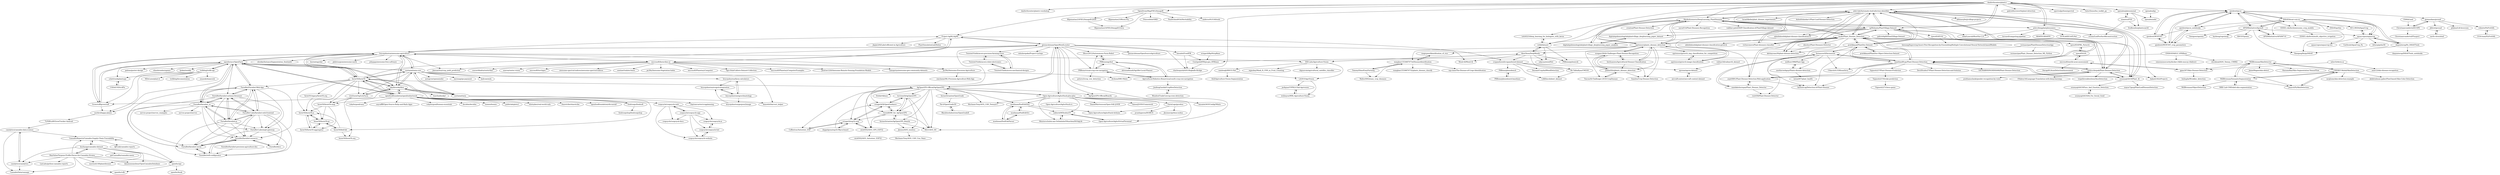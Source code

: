 digraph G {
"danforthcenter/plantcv" -> "p2irc/deepplantphenomics"
"danforthcenter/plantcv" -> "danforthcenter/plantcv-workshop"
"danforthcenter/plantcv" -> "totti0223/deep_learning_for_biologists_with_keras"
"danforthcenter/plantcv" -> "Project-AgML/AgML"
"danforthcenter/plantcv" -> "OpenDroneMap/FIELDimageR"
"danforthcenter/plantcv" -> "robail-yasrab/RootNav-2.0"
"danforthcenter/plantcv" -> "johri-lab/Automatic-leaf-infection-identifier"
"danforthcenter/plantcv" -> "MarkoArsenovic/DeepLearning_PlantDiseases"
"danforthcenter/plantcv" -> "openalea/phenomenal"
"danforthcenter/plantcv" -> "drolsen/DRO-Matic" ["e"=1]
"danforthcenter/plantcv" -> "gabrielburnworth/plant-detection"
"danforthcenter/plantcv" -> "spMohanty/PlantVillage-Dataset"
"danforthcenter/plantcv" -> "spectralpython/spectral" ["e"=1]
"danforthcenter/plantcv" -> "GatorSense/hsi_toolkit_py" ["e"=1]
"danforthcenter/plantcv" -> "ajwdewit/pcse"
"FarmBot/Farmbot-Web-App" -> "FarmBot/farmbot-arduino-firmware"
"FarmBot/Farmbot-Web-App" -> "FarmBot/farmbot_os"
"FarmBot/Farmbot-Web-App" -> "FarmBot-Labs/farmbot-web-frontend"
"FarmBot/Farmbot-Web-App" -> "FarmBot/farmbot-js"
"FarmBot/Farmbot-Web-App" -> "FarmBot-Labs/mqtt-gateway"
"FarmBot/Farmbot-Web-App" -> "openfarmcc/OpenFarm"
"FarmBot/Farmbot-Web-App" -> "FarmBot/farmbot-serial"
"FarmBot/Farmbot-Web-App" -> "FarmBot/farmbot-resource"
"FarmBot/farmbot_os" -> "FarmBot/farmbot-arduino-firmware"
"FarmBot/farmbot_os" -> "FarmBot/Farmbot-Web-App"
"FarmBot/farmbot_os" -> "FarmBot/farmbot-js"
"FarmBot/farmbot_os" -> "FarmBot-Labs/farmbot-web-frontend"
"FarmBot/farmbot_os" -> "FarmBot-Labs/mqtt-gateway"
"FarmBot/farmbot_os" -> "openfarmcc/OpenFarm"
"FarmBot/farmbot_os" -> "nerves-project/nerves_examples" ["e"=1]
"FarmBot/farmbot_os" -> "FarmBot/farmbot-serial"
"FarmBot/farmbot_os" -> "FarmBot/farmbot-resource"
"FarmBot/farmbot_os" -> "nerves-project/nerves" ["e"=1]
"treflehq/trefle-api" -> "treflehq/documentation"
"treflehq/trefle-api" -> "zmasek/shamrock"
"treflehq/trefle-api" -> "sckott/usdaplantsapi"
"treflehq/trefle-api" -> "morkro/happy-plants"
"treflehq/trefle-api" -> "openfarmcc/OpenFarm"
"treflehq/trefle-api" -> "MDeLuise/plant-it" ["e"=1]
"treflehq/trefle-api" -> "Growstuff/growstuff"
"CHEREF-Mehdi/SkinDetection" -> "Jeanvit/PySkinDetection"
"CHEREF-Mehdi/SkinDetection" -> "WillBrennan/SemanticSegmentation"
"CHEREF-Mehdi/SkinDetection" -> "WillBrennan/SkinDetector"
"CHEREF-Mehdi/SkinDetection" -> "mrgloom/skin-detection-example"
"CHEREF-Mehdi/SkinDetection" -> "abdelrahman-gaber/Pixel-based-Skin-Color-Detection"
"johri-lab/Automatic-leaf-infection-identifier" -> "imskr/Plant_Disease_Detection"
"johri-lab/Automatic-leaf-infection-identifier" -> "MarkoArsenovic/DeepLearning_PlantDiseases"
"johri-lab/Automatic-leaf-infection-identifier" -> "manthan89-py/Plant-Disease-Detection"
"johri-lab/Automatic-leaf-infection-identifier" -> "mehra-deepak/Plant-Disease-Detection"
"johri-lab/Automatic-leaf-infection-identifier" -> "soumyajit4419/Plant_AI"
"johri-lab/Automatic-leaf-infection-identifier" -> "spytensor/plants_disease_detection"
"johri-lab/Automatic-leaf-infection-identifier" -> "viritaromero/Plant-diseases-classifier"
"johri-lab/Automatic-leaf-infection-identifier" -> "Aakash1822/Projects"
"johri-lab/Automatic-leaf-infection-identifier" -> "spMohanty/PlantVillage-Dataset"
"johri-lab/Automatic-leaf-infection-identifier" -> "abhinavjdwij/college-projects"
"johri-lab/Automatic-leaf-infection-identifier" -> "IsraelAbebe/plant_disease_experiments"
"johri-lab/Automatic-leaf-infection-identifier" -> "arpit0891/Plant-Disease-Detection-Web-application"
"johri-lab/Automatic-leaf-infection-identifier" -> "akshayrana30/plant-disease-detection"
"johri-lab/Automatic-leaf-infection-identifier" -> "abdullahselek/plant-disease-classification-tf"
"johri-lab/Automatic-leaf-infection-identifier" -> "AshishSalaskar1/Plant-Leaf-Disease-Detection"
"FarmBot/farmbot-arduino-firmware" -> "FarmBot/farmbot_os"
"FarmBot/farmbot-arduino-firmware" -> "FarmBot/Farmbot-Web-App"
"FarmBot/farmbot-arduino-firmware" -> "FarmBot/farmbot-js"
"FarmBot/farmbot-arduino-firmware" -> "FarmBot-Labs/farmbot-web-frontend"
"FarmBot/farmbot-arduino-firmware" -> "FarmBot-Labs/mqtt-gateway"
"FarmBot/farmbot-arduino-firmware" -> "FarmBot/farmbot-serial"
"FarmBot/farmbot-arduino-firmware" -> "FarmBot/farmbot-resource"
"usetania/tania-core" -> "farmOS/farmOS"
"usetania/tania-core" -> "ekylibre/ekylibre"
"usetania/tania-core" -> "usetania/tania"
"usetania/tania-core" -> "brycejohnston/awesome-agriculture"
"usetania/tania-core" -> "LiteFarmOrg/LiteFarm"
"usetania/tania-core" -> "autogrow/openminder" ["e"=1]
"usetania/tania-core" -> "openfarmcc/OpenFarm"
"usetania/tania-core" -> "damwhit/harvest_helper"
"usetania/tania-core" -> "imrenagi/go-payment" ["e"=1]
"usetania/tania-core" -> "drolsen/DRO-Matic" ["e"=1]
"usetania/tania-core" -> "kadcom/mda" ["e"=1]
"usetania/tania-core" -> "brycejohnston/farm-calculators"
"farmOS/farmOS" -> "usetania/tania-core"
"farmOS/farmOS" -> "brycejohnston/awesome-agriculture"
"farmOS/farmOS" -> "farmOS/field-kit"
"farmOS/farmOS" -> "ekylibre/ekylibre"
"farmOS/farmOS" -> "farmOS-legacy/farmOS.org"
"farmOS/farmOS" -> "farmOS/farmOS.py"
"farmOS/farmOS" -> "openfarmcc/OpenFarm"
"farmOS/farmOS" -> "LiteFarmOrg/LiteFarm"
"farmOS/farmOS" -> "geezacoleman/OpenWeedLocator"
"farmOS/farmOS" -> "openfoodfoundation/openfoodnetwork"
"farmOS/farmOS" -> "usetania/tania"
"farmOS/farmOS" -> "farmOS/farmOS-map"
"farmOS/farmOS" -> "farmOS/farmOS.js"
"farmOS/farmOS" -> "FarmBot/Farmbot-Web-App"
"farmOS/farmOS" -> "AgOpenGPS-Official/AgOpenGPS"
"CliMA/Land" -> "Christiaanvandertol/SCOPE"
"openfarmcc/OpenFarm" -> "Growstuff/growstuff"
"openfarmcc/OpenFarm" -> "brycejohnston/awesome-agriculture"
"openfarmcc/OpenFarm" -> "FarmBot/Farmbot-Web-App"
"openfarmcc/OpenFarm" -> "ekylibre/ekylibre"
"openfarmcc/OpenFarm" -> "farmOS/farmOS"
"openfarmcc/OpenFarm" -> "FarmBot/farmbot_os"
"openfarmcc/OpenFarm" -> "openfoodfoundation/openfoodnetwork"
"openfarmcc/OpenFarm" -> "usetania/tania-core"
"openfarmcc/OpenFarm" -> "morkro/happy-plants"
"openfarmcc/OpenFarm" -> "treflehq/trefle-api"
"openfarmcc/OpenFarm" -> "sckott/usdaplantsapi"
"openfarmcc/OpenFarm" -> "palxiao/poster-design" ["e"=1]
"openfarmcc/OpenFarm" -> "eliasdorneles/upiano" ["e"=1]
"openfarmcc/OpenFarm" -> "FarmBot/farmbot-arduino-firmware"
"openfarmcc/OpenFarm" -> "ljinkai/weekly" ["e"=1]
"ajwdewit/pcse" -> "ajwdewit/pcse_notebooks"
"ajwdewit/pcse" -> "ajwdewit/WOFOST_crop_parameters"
"ajwdewit/pcse" -> "ajwdewit/WOFOST"
"ajwdewit/pcse" -> "DSSAT/dssat-csm-os"
"ajwdewit/pcse" -> "APSIMInitiative/ApsimX"
"ajwdewit/pcse" -> "EDSEL-skoltech/awesome_crop_models"
"ajwdewit/pcse" -> "jgomezdans/prosail"
"ajwdewit/pcse" -> "aquacropos/aquacrop"
"brycejohnston/awesome-agriculture" -> "usetania/tania-core"
"brycejohnston/awesome-agriculture" -> "farmOS/farmOS"
"brycejohnston/awesome-agriculture" -> "openfarmcc/OpenFarm"
"brycejohnston/awesome-agriculture" -> "ekylibre/ekylibre"
"brycejohnston/awesome-agriculture" -> "geezacoleman/OpenWeedLocator"
"brycejohnston/awesome-agriculture" -> "microsoft/farmvibes-ai"
"brycejohnston/awesome-agriculture" -> "Project-AgML/AgML"
"brycejohnston/awesome-agriculture" -> "Growstuff/growstuff"
"brycejohnston/awesome-agriculture" -> "chrieke/InstanceSegmentation_Sentinel2" ["e"=1]
"brycejohnston/awesome-agriculture" -> "px39n/Awesome-Precision-Agriculture"
"brycejohnston/awesome-agriculture" -> "kwstat/agridat"
"brycejohnston/awesome-agriculture" -> "philsturgeon/awesome-earth" ["e"=1]
"brycejohnston/awesome-agriculture" -> "johnjago/awesome-free-software" ["e"=1]
"brycejohnston/awesome-agriculture" -> "SHI-Labs/Agriculture-Vision"
"brycejohnston/awesome-agriculture" -> "JiaxuanYou/crop_yield_prediction" ["e"=1]
"abdullahselek/plant-disease-classification-tf" -> "abdullahselek/plant-disease-classification-pytorch"
"xungeer29/AI-Challenger-Plant-Disease-Recognition" -> "spytensor/plants_disease_detection"
"xungeer29/AI-Challenger-Plant-Disease-Recognition" -> "bochuanwu/Agricultural-Disease-Classification"
"xungeer29/AI-Challenger-Plant-Disease-Recognition" -> "JinbaoSite/plants_disease_detection"
"xungeer29/AI-Challenger-Plant-Disease-Recognition" -> "foamliu/Crop-Disease-Detection"
"spytensor/plants_disease_detection" -> "xungeer29/AI-Challenger-Plant-Disease-Recognition"
"spytensor/plants_disease_detection" -> "bochuanwu/Agricultural-Disease-Classification"
"spytensor/plants_disease_detection" -> "JinbaoSite/plants_disease_detection"
"spytensor/plants_disease_detection" -> "foamliu/Crop-Disease-Detection"
"spytensor/plants_disease_detection" -> "spytensor/pytorch-image-classification"
"spytensor/plants_disease_detection" -> "MarkoArsenovic/DeepLearning_PlantDiseases"
"spytensor/plants_disease_detection" -> "johri-lab/Automatic-leaf-infection-identifier"
"spytensor/plants_disease_detection" -> "Tmcsn/AI-Challenger-2018-CropDisease"
"spytensor/plants_disease_detection" -> "imskr/Plant_Disease_Detection"
"spytensor/plants_disease_detection" -> "wanghao15536870732/DiseaseIdentification"
"spytensor/plants_disease_detection" -> "spytensor/pytorch_img_classification_for_competition"
"spytensor/plants_disease_detection" -> "magicpwz/Identification_of_rice"
"xpwu95/IP102" -> "hieuung/Improving-Insect-Pest-Recognition-by-EnsemblingMultiple-Convolutional-Neural-Network-basedModels"
"xpwu95/IP102" -> "xpwu95/SPBL_Pytorch"
"obeshor/Plant-Diseases-Detector" -> "akshayrana30/plant-disease-detection"
"xpwu95/SPBL_Pytorch" -> "xpwu95/LDL"
"microsoft/nestle-acne-assessment" -> "xpwu95/LDL"
"microsoft/nestle-acne-assessment" -> "gjain307/Skin-Disease-Detection"
"microsoft/nestle-acne-assessment" -> "Dacapi91/AcneDetectionAssessment"
"MaxValue/Terpene-Profile-Parser-for-Cannabis-Strains" -> "kushyapp/cannabis-dataset"
"MaxValue/Terpene-Profile-Parser-for-Cannabis-Strains" -> "CannabisReports/Cannabis-Supply-Chain-Traceability"
"MaxValue/Terpene-Profile-Parser-for-Cannabis-Strains" -> "openthc/vdb"
"MaxValue/Terpene-Profile-Parser-for-Cannabis-Strains" -> "cannlytics/cannlytics"
"MaxValue/Terpene-Profile-Parser-for-Cannabis-Strains" -> "CannabisData/cannapy"
"MaxValue/Terpene-Profile-Parser-for-Cannabis-Strains" -> "LasLabs/python-cannabis-reports"
"MaxValue/Terpene-Profile-Parser-for-Cannabis-Strains" -> "morenoh149/plantdisease"
"MaxValue/Terpene-Profile-Parser-for-Cannabis-Strains" -> "danammeansbear/OpenCannabisDatabase"
"MaxValue/Terpene-Profile-Parser-for-Cannabis-Strains" -> "openthc/api"
"mhw32/derm-ai" -> "gjain307/Skin-Disease-Detection"
"mhw32/derm-ai" -> "aum12/skin-disease-recognition"
"kushyapp/cannabis-dataset" -> "CannabisReports/Cannabis-Supply-Chain-Traceability"
"kushyapp/cannabis-dataset" -> "MaxValue/Terpene-Profile-Parser-for-Cannabis-Strains"
"kushyapp/cannabis-dataset" -> "openthc/api"
"kushyapp/cannabis-dataset" -> "morenoh149/plantdisease"
"kushyapp/cannabis-dataset" -> "danammeansbear/OpenCannabisDatabase"
"kushyapp/cannabis-dataset" -> "cannlytics/cannlytics"
"kushyapp/cannabis-dataset" -> "getCannaBiz/cannabiz-menu"
"torriem/QtAgOpenGPS" -> "eringerli/QtOpenGuidance"
"torriem/QtAgOpenGPS" -> "GormR/HW_for_AgOpenGPS"
"torriem/QtAgOpenGPS" -> "SK21/AOG_RC"
"torriem/QtAgOpenGPS" -> "jkonno/AOG_wasless"
"openthc/api" -> "CannabisReports/Cannabis-Supply-Chain-Traceability"
"openthc/api" -> "openthc/bunk"
"openthc/api" -> "openthc/vdb"
"USDA/USDA-APIs" -> "sckott/usdaplantsapi"
"farmOS/farmOS-map" -> "farmOS/farmOS.py"
"farmOS/farmOS-map" -> "farmOS/farmOS-aggregator"
"farmOS/farmOS-map" -> "farmOS/farmOS.js"
"vermasrijan/PlantDiseaseDetectionApp" -> "vermasrijan/Plant_Disease_Detection_ML_Python"
"vermasrijan/PlantDiseaseDetectionApp" -> "akshayrana30/plant-disease-detection"
"Jeanvit/PySkinDetection" -> "CHEREF-Mehdi/SkinDetection"
"JinbaoSite/plants_disease_detection" -> "Tmcsn/AI-Challenger-2018-CropDisease"
"JinbaoSite/plants_disease_detection" -> "xungeer29/AI-Challenger-Plant-Disease-Recognition"
"JinbaoSite/plants_disease_detection" -> "foamliu/Crop-Disease-Detection"
"foodcoops/foodsoft" -> "openfoodfoundation/openfoodnetwork"
"foodcoops/foodsoft" -> "foodcoopshop/foodcoopshop"
"ajwdewit/pcse_notebooks" -> "ajwdewit/pcse"
"ajwdewit/pcse_notebooks" -> "ajwdewit/WOFOST_crop_parameters"
"ajwdewit/pcse_notebooks" -> "ajwdewit/WOFOST"
"totti0223/deep_learning_for_biologists_with_keras" -> "cwfid/dataset"
"FarmBot/farmbot-precision-agriculture-dss" -> "FarmBot/wifi-configurator"
"spytensor/pytorch-image-classification" -> "spytensor/pytorch_img_classification_for_competition"
"spytensor/pytorch-image-classification" -> "spytensor/plants_disease_detection"
"viritaromero/Plant-diseases-classifier" -> "MarkoArsenovic/DeepLearning_PlantDiseases"
"Coffeetrac/Autosteer_ESP" -> "eringerli/esp32-aog"
"bochuanwu/Agricultural-Disease-Classification" -> "xungeer29/AI-Challenger-Plant-Disease-Recognition"
"bochuanwu/Agricultural-Disease-Classification" -> "spytensor/plants_disease_detection"
"bochuanwu/Agricultural-Disease-Classification" -> "JinbaoSite/plants_disease_detection"
"xpwu95/LDL" -> "xpwu95/SPBL_Pytorch"
"xpwu95/LDL" -> "microsoft/nestle-acne-assessment"
"APSIMInitiative/APSIM710" -> "APSIMInitiative/ApsimX"
"doppelgrau/esp32-f9p-io-board" -> "eringerli/esp32-aog"
"doppelgrau/esp32-f9p-io-board" -> "eringerli/QtOpenGuidance"
"eringerli/QtOpenGuidance" -> "eringerli/esp32-aog"
"eringerli/QtOpenGuidance" -> "torriem/QtAgOpenGPS"
"eringerli/QtOpenGuidance" -> "GormR/HW_for_AgOpenGPS"
"openalea/phenomenal" -> "openalea/adel"
"openalea/phenomenal" -> "fredboudon/plantscan3d"
"openalea/phenomenal" -> "iziamtso/P3D"
"eringerli/esp32-aog" -> "eringerli/QtOpenGuidance"
"eringerli/esp32-aog" -> "mtz8302/AOG_GPS_ESP32"
"eringerli/esp32-aog" -> "Coffeetrac/Autosteer_ESP"
"eringerli/esp32-aog" -> "doppelgrau/esp32-f9p-io-board"
"eringerli/RpiNtripBase" -> "CentipedeRTK/pi-gen_RTKbase"
"farmerbriantee/OpenGrade" -> "Pat-I/OpenGrade3D"
"Tmcsn/AI-Challenger-2018-CropDisease" -> "JinbaoSite/plants_disease_detection"
"farmOS/farmOS.py" -> "farmOS/farmOS.js"
"farmOS/farmOS.py" -> "farmOS/farmOS-aggregator"
"farmOS/farmOS.py" -> "farmOS/field-kit"
"farmOS/farmOS.js" -> "farmOS/farmOS.py"
"farmOS/farmOS.js" -> "farmOS/farmOS-aggregator"
"farmOS/farmOS-aggregator" -> "farmOS/farmOS.py"
"farmOS/farmOS-aggregator" -> "farmOS/farmOS.js"
"mehra-deepak/Plant-Disease-Detection" -> "arpit0891/Plant-Disease-Detection-Web-application"
"mehra-deepak/Plant-Disease-Detection" -> "johri-lab/Automatic-leaf-infection-identifier"
"mehra-deepak/Plant-Disease-Detection" -> "imskr/Plant_Disease_Detection"
"mehra-deepak/Plant-Disease-Detection" -> "manthan89-py/Plant-Disease-Detection"
"mehra-deepak/Plant-Disease-Detection" -> "prathamsolanki/gender-recognition-by-voice" ["e"=1]
"mehra-deepak/Plant-Disease-Detection" -> "soumyajit4419/Plant_AI"
"mehra-deepak/Plant-Disease-Detection" -> "OValery16/Language-Translation-with-deep-learning-" ["e"=1]
"mehra-deepak/Plant-Disease-Detection" -> "tripathivenkteshwar/faceDetection" ["e"=1]
"mehra-deepak/Plant-Disease-Detection" -> "Aakash1822/Projects"
"ekylibre/ekylibre" -> "usetania/tania-core"
"ekylibre/ekylibre" -> "farmOS/farmOS"
"ekylibre/ekylibre" -> "LiteFarmOrg/LiteFarm"
"ekylibre/ekylibre" -> "usetania/tania"
"ekylibre/ekylibre" -> "openfarmcc/OpenFarm"
"ekylibre/ekylibre" -> "brycejohnston/awesome-agriculture"
"ekylibre/ekylibre" -> "huerlisi/bookyt" ["e"=1]
"ekylibre/ekylibre" -> "farmOS/farmOS-map"
"ekylibre/ekylibre" -> "openfoodfoundation/openfoodnetwork"
"SHI-Labs/Agriculture-Vision" -> "dapsavoie/agricultural_satellite_classifier"
"SHI-Labs/Agriculture-Vision" -> "samleoqh/MSCG-Net"
"SHI-Labs/Agriculture-Vision" -> "LAOS-Y/AgriVision"
"SHI-Labs/Agriculture-Vision" -> "mjjackey/Mask_R_CNN_in_Fruit_Counting"
"SHI-Labs/Agriculture-Vision" -> "AlexOlsen/DeepWeeds"
"imskr/Plant_Disease_Detection" -> "johri-lab/Automatic-leaf-infection-identifier"
"imskr/Plant_Disease_Detection" -> "manthan89-py/Plant-Disease-Detection"
"imskr/Plant_Disease_Detection" -> "arpit0891/Plant-Disease-Detection-Web-application"
"imskr/Plant_Disease_Detection" -> "MarkoArsenovic/DeepLearning_PlantDiseases"
"imskr/Plant_Disease_Detection" -> "mehra-deepak/Plant-Disease-Detection"
"imskr/Plant_Disease_Detection" -> "pratikkayal/PlantDoc-Dataset"
"imskr/Plant_Disease_Detection" -> "spMohanty/PlantVillage-Dataset"
"imskr/Plant_Disease_Detection" -> "spytensor/plants_disease_detection"
"imskr/Plant_Disease_Detection" -> "kashish-ag/Detection-of-Plant-Disease"
"imskr/Plant_Disease_Detection" -> "akshayrana30/plant-disease-detection"
"imskr/Plant_Disease_Detection" -> "viritaromero/Plant-diseases-classifier"
"imskr/Plant_Disease_Detection" -> "soumyajit4419/Plant_AI"
"imskr/Plant_Disease_Detection" -> "obeshor/Plant-Diseases-Detector"
"arpit0891/Plant-Disease-Detection-Web-application" -> "mehra-deepak/Plant-Disease-Detection"
"arpit0891/Plant-Disease-Detection-Web-application" -> "imskr/Plant_Disease_Detection"
"arpit0891/Plant-Disease-Detection-Web-application" -> "nandakishormpai/Plant_Disease_Detector"
"arpit0891/Plant-Disease-Detection-Web-application" -> "kashish-ag/Detection-of-Plant-Disease"
"LiteFarmOrg/LiteFarm" -> "farmOS/farmOS-map"
"LiteFarmOrg/LiteFarm" -> "ekylibre/ekylibre"
"LiteFarmOrg/LiteFarm" -> "farmOS/farmOS.org"
"OpenDroneMap/FIELDimageR" -> "filipematias23/FIELDimageR-QGIS"
"OpenDroneMap/FIELDimageR" -> "PaulSchmidtGit/Heritability"
"OpenDroneMap/FIELDimageR" -> "andersst91/UAStools"
"OpenDroneMap/FIELDimageR" -> "filipematias23/Bison-Fly"
"OpenDroneMap/FIELDimageR" -> "filipematias23/FIELDimageR.Extra"
"OpenDroneMap/FIELDimageR" -> "Poissonfish/GRID"
"pratikkayal/PlantDoc-Dataset" -> "pratikkayal/PlantDoc-Object-Detection-Dataset"
"pratikkayal/PlantDoc-Dataset" -> "manthan89-py/Plant-Disease-Detection"
"pratikkayal/PlantDoc-Dataset" -> "kashish-ag/Detection-of-Plant-Disease"
"pratikkayal/PlantDoc-Dataset" -> "spMohanty/PlantVillage-Dataset"
"pratikkayal/PlantDoc-Dataset" -> "imskr/Plant_Disease_Detection"
"pratikkayal/PlantDoc-Dataset" -> "farmassistX/farmassist"
"pratikkayal/PlantDoc-Dataset" -> "johri-lab/Automatic-leaf-infection-identifier"
"pratikkayal/PlantDoc-Dataset" -> "AlexOlsen/DeepWeeds"
"wanghao15536870732/DiseaseIdentification" -> "xqs-time/The-Disease-of-Crops-Identification"
"wanghao15536870732/DiseaseIdentification" -> "Walter0002/easy_crop_diseases"
"wanghao15536870732/DiseaseIdentification" -> "magicpwz/Identification_of_rice"
"wanghao15536870732/DiseaseIdentification" -> "wanghao15536870732/plants_disease_classify"
"wanghao15536870732/DiseaseIdentification" -> "TommyZihao/EasyFarming"
"pratikkayal/PlantDoc-Object-Detection-Dataset" -> "pratikkayal/PlantDoc-Dataset"
"iziamtso/P3D" -> "oceam/LeafSurfaceReconstruction"
"iziamtso/P3D" -> "openalea/phenomenal"
"iziamtso/P3D" -> "fredboudon/plantscan3d"
"Dhruv2012/Autonomous-Farm-Robot" -> "PRBonn/agribot"
"PRBonn/visual-crop-row-navigation" -> "Agricultural-Robotics-Bonn/visual-multi-crop-row-navigation"
"PRBonn/visual-crop-row-navigation" -> "PRBonn/agribot"
"PRBonn/visual-crop-row-navigation" -> "Dhruv2012/Autonomous-Farm-Robot"
"PRBonn/visual-crop-row-navigation" -> "petern3/crop_row_detection"
"PRBonn/agribot" -> "PRBonn/visual-crop-row-navigation"
"PRBonn/agribot" -> "Agricultural-Robotics-Bonn/visual-multi-crop-row-navigation"
"PRBonn/agribot" -> "Dhruv2012/Autonomous-Farm-Robot"
"PRBonn/agribot" -> "alirezaahmadi/AgriBot-Local-Planner" ["e"=1]
"TommyZihao/EasyFarming" -> "wanghao15536870732/DiseaseIdentification"
"TommyZihao/EasyFarming" -> "Walter0002/easy_crop_diseases"
"moehman/PoolEditDist" -> "moehman/PoolEditSrc"
"moehman/PoolEditDist" -> "moehman/PoolEditParser"
"moehman/PoolEditDist" -> "raibisch/M5IsobusVT"
"moehman/PoolEditDist" -> "Open-Agriculture/AgIsoStack-Arduino"
"WillBrennan/SemanticSegmentation" -> "WillBrennan/SkinDetector"
"WillBrennan/SemanticSegmentation" -> "MRE-Lab-UMD/abd-skin-segmentation"
"WillBrennan/SemanticSegmentation" -> "CHEREF-Mehdi/SkinDetection"
"WillBrennan/SemanticSegmentation" -> "Jeanvit/PySkinDetection"
"WillBrennan/SemanticSegmentation" -> "WillBrennan/ObjectDetection"
"DSSAT/dssat-csm-os" -> "daquinterop/Py_DSSATTools"
"DSSAT/dssat-csm-os" -> "ajwdewit/pcse"
"DSSAT/dssat-csm-os" -> "XiaogangHe/pyDSSAT"
"DSSAT/dssat-csm-os" -> "APSIMInitiative/ApsimX"
"DSSAT/dssat-csm-os" -> "DSSAT/pythia"
"DSSAT/dssat-csm-os" -> "aquacropos/aquacrop"
"DSSAT/dssat-csm-os" -> "APSIMInitiative/APSIM710"
"DSSAT/dssat-csm-os" -> "KUL-RSDA/AquaCrop"
"DSSAT/dssat-csm-os" -> "ajwdewit/pcse_notebooks"
"DSSAT/dssat-csm-os" -> "ajwdewit/WOFOST_crop_parameters"
"DSSAT/dssat-csm-os" -> "EDSEL-skoltech/awesome_crop_models"
"cwfid/dataset" -> "inkyusa/weedNet"
"cwfid/dataset" -> "totti0223/deep_learning_for_biologists_with_keras"
"cwfid/dataset" -> "AlexOlsen/DeepWeeds"
"cwfid/dataset" -> "PRBonn/pybonirob"
"soumyajit4419/Plant_AI" -> "manthan89-py/Plant-Disease-Detection"
"soumyajit4419/Plant_AI" -> "johri-lab/Automatic-leaf-infection-identifier"
"soumyajit4419/Plant_AI" -> "mayur7garg/PlantLeafDiseaseDetection"
"soumyajit4419/Plant_AI" -> "soumyajit4419/Face_And_Emotion_Detection"
"soumyajit4419/Plant_AI" -> "mehra-deepak/Plant-Disease-Detection"
"samleoqh/MSCG-Net" -> "LAOS-Y/AgriVision"
"samleoqh/MSCG-Net" -> "th2l/Agriculture-Vision-Segmentation"
"LAOS-Y/AgriVision" -> "jackyjsy/CVPR21Chal-Agrivision"
"LAOS-Y/AgriVision" -> "wufanyou/WRL-Agriculture-Vision"
"gjain307/Skin-Disease-Detection" -> "microsoft/nestle-acne-assessment"
"gjain307/Skin-Disease-Detection" -> "bulingda/Wrinkles_detection"
"soumyajit4419/Face_And_Emotion_Detection" -> "soumyajit4419/AI_For_Social_Good"
"soumyajit4419/AI_For_Social_Good" -> "soumyajit4419/Face_And_Emotion_Detection"
"spytensor/pytorch_img_classification_for_competition" -> "spytensor/pytorch-image-classification"
"MRE-Lab-UMD/abd-skin-segmentation" -> "WillBrennan/SemanticSegmentation"
"midhun1998/Plant-App" -> "anotherwebguy/Plants-disease-detection"
"mtz8302/AOG_GPS_ESP32" -> "eringerli/esp32-aog"
"mtz8302/AOG_GPS_ESP32" -> "mtz8302/AOG_Autosteer_ESP32"
"FarmBot/wifi-configurator" -> "FarmBot/farmbot-serial"
"FarmBot/wifi-configurator" -> "FarmBot/farmbot-resource"
"moehman/PoolEditSrc" -> "moehman/PoolEditParser"
"moehman/PoolEditSrc" -> "moehman/PoolEditDist"
"px39n/Awesome-Precision-Agriculture" -> "emclaniyi/ML-Precision-Agriculture-Web-App"
"ajwdewit/WOFOST" -> "ajwdewit/WOFOST_crop_parameters"
"ajwdewit/WOFOST" -> "ajwdewit/pcse"
"Pat-I/OpenGrade3D" -> "BlackAceIndustries/OpenGradeX"
"moehman/PoolEditParser" -> "moehman/PoolEditSrc"
"moehman/PoolEditParser" -> "moehman/PoolEditDist"
"CentipedeRTK/pi-gen_RTKbase" -> "charlesquick/AOG-Bogballe-Bridge"
"farmassistX/farmassist" -> "nandakishormpai/Plant_Disease_Detector"
"farmassistX/farmassist" -> "UtkarshA135/KisanSeva"
"farmassistX/farmassist" -> "manthan89-py/Plant-Disease-Detection"
"farmassistX/farmassist" -> "midhun1998/Plant-App"
"farmassistX/farmassist" -> "anotherwebguy/Plants-disease-detection"
"farmassistX/farmassist" -> "root458/Plant-Disease-Detector"
"APSIMInitiative/ApsimX" -> "APSIMInitiative/APSIM710"
"APSIMInitiative/ApsimX" -> "femiguez/apsimx"
"APSIMInitiative/ApsimX" -> "DSSAT/dssat-csm-os"
"APSIMInitiative/ApsimX" -> "ajwdewit/pcse"
"APSIMInitiative/ApsimX" -> "byzheng/rapsimng"
"APSIMInitiative/ApsimX" -> "XiaogangHe/pyDSSAT"
"APSIMInitiative/ApsimX" -> "aquacropos/aquacrop"
"APSIMInitiative/ApsimX" -> "RDCEP/psims"
"aircraftcontext/aircraft-context-dataset" -> "apronai/apron-dataset"
"Christiaanvandertol/SCOPE" -> "Christiaanvandertol/Fluspect"
"Christiaanvandertol/SCOPE" -> "jgomezdans/prosail"
"manthan89-py/Plant-Disease-Detection" -> "imskr/Plant_Disease_Detection"
"manthan89-py/Plant-Disease-Detection" -> "johri-lab/Automatic-leaf-infection-identifier"
"manthan89-py/Plant-Disease-Detection" -> "pratikkayal/PlantDoc-Dataset"
"manthan89-py/Plant-Disease-Detection" -> "mehra-deepak/Plant-Disease-Detection"
"manthan89-py/Plant-Disease-Detection" -> "kashish-ag/Detection-of-Plant-Disease"
"manthan89-py/Plant-Disease-Detection" -> "arpit0891/Plant-Disease-Detection-Web-application"
"manthan89-py/Plant-Disease-Detection" -> "soumyajit4419/Plant_AI"
"manthan89-py/Plant-Disease-Detection" -> "farmassistX/farmassist"
"manthan89-py/Plant-Disease-Detection" -> "DevilStudio27/Plant-Disease-Detection-and-Solution"
"manthan89-py/Plant-Disease-Detection" -> "Vignesh227/Plant-Disease-Prediction"
"manthan89-py/Plant-Disease-Detection" -> "UtkarshA135/KisanSeva"
"manthan89-py/Plant-Disease-Detection" -> "SAURABHSINGHDHAMI/Plant-Disease-Detection"
"geezacoleman/OpenWeedLocator" -> "AgOpenGPS-Official/AgOpenGPS"
"geezacoleman/OpenWeedLocator" -> "geezacoleman/OpenSourceAgriculture"
"geezacoleman/OpenWeedLocator" -> "Weed-AI/Weed-AI"
"geezacoleman/OpenWeedLocator" -> "Project-AgML/AgML"
"geezacoleman/OpenWeedLocator" -> "Open-Agriculture/AgIsoStack-plus-plus"
"geezacoleman/OpenWeedLocator" -> "SK21/AOG_RC"
"geezacoleman/OpenWeedLocator" -> "Twisted-Fields/acorn-precision-farming-rover"
"geezacoleman/OpenWeedLocator" -> "rahularepaka/Project-Cyclops"
"geezacoleman/OpenWeedLocator" -> "brycejohnston/awesome-agriculture"
"geezacoleman/OpenWeedLocator" -> "lansalot/FreeRTK"
"geezacoleman/OpenWeedLocator" -> "GormR/HW_for_AgOpenGPS"
"geezacoleman/OpenWeedLocator" -> "charlesquick/AOG-Bogballe-Bridge"
"geezacoleman/OpenWeedLocator" -> "Dhruv2012/Autonomous-Farm-Robot"
"geezacoleman/OpenWeedLocator" -> "PRBonn/visual-crop-row-navigation"
"geezacoleman/OpenWeedLocator" -> "AgOpenGPS-Official/Boards"
"cannlytics/cannlytics" -> "cannlytics/cannabis-data-science"
"cannlytics/cannlytics" -> "CannabisData/cannapy"
"Twisted-Fields/acorn-precision-farming-rover" -> "Twisted-Fields/acorn-robot-electronics"
"Twisted-Fields/acorn-precision-farming-rover" -> "Twisted-Fields/acorn-mechanical-designs"
"cannlytics/cannabis-data-science" -> "cannlytics/cannlytics"
"cannlytics/cannabis-data-science" -> "CannabisData/cannapy"
"cannlytics/cannabis-data-science" -> "CannabisReports/Cannabis-Supply-Chain-Traceability"
"daquinterop/Py_DSSATTools" -> "daquinterop/DSSATTools_notebooks"
"daquinterop/Py_DSSATTools" -> "aquacropos/aquacrop"
"daquinterop/Py_DSSATTools" -> "XiaogangHe/pyDSSAT"
"daquinterop/Py_DSSATTools" -> "DSSAT/dssat-csm-os"
"nandakishormpai/Plant_Disease_Detector" -> "root458/Plant-Disease-Detector"
"nandakishormpai/Plant_Disease_Detector" -> "arpit0891/Plant-Disease-Detection-Web-application"
"nandakishormpai/Plant_Disease_Detector" -> "farmassistX/farmassist"
"Twisted-Fields/acorn-robot-electronics" -> "Twisted-Fields/acorn-mechanical-designs"
"Twisted-Fields/acorn-robot-electronics" -> "Twisted-Fields/acorn-precision-farming-rover"
"Twisted-Fields/acorn-mechanical-designs" -> "Twisted-Fields/acorn-robot-electronics"
"Twisted-Fields/acorn-mechanical-designs" -> "Twisted-Fields/acorn-precision-farming-rover"
"anotherwebguy/Plants-disease-detection" -> "midhun1998/Plant-App"
"anotherwebguy/Plants-disease-detection" -> "imtan007/plant_health"
"Meisterschulen-am-Ostbahnhof-Munchen/ISOAgLib" -> "raibisch/M5IsobusVT"
"magicpwz/Identification_of_rice" -> "wanghao15536870732/DiseaseIdentification"
"aquacropos/aquacrop" -> "KUL-RSDA/AquaCrop"
"aquacropos/aquacrop" -> "daquinterop/Py_DSSATTools"
"aquacropos/aquacrop" -> "aquacropos/aquacrop-eto"
"aquacropos/aquacrop" -> "Carlitosh/AquaCrop_Py"
"aquacropos/aquacrop" -> "kthorp/pyfao56"
"WillBrennan/SkinDetector" -> "WillBrennan/SemanticSegmentation"
"WillBrennan/SkinDetector" -> "CHEREF-Mehdi/SkinDetection"
"WillBrennan/SkinDetector" -> "JamieMagee/skin-detect"
"WillBrennan/SkinDetector" -> "HasnainRaz/Skin-Segmentation-TensorFlow"
"WillBrennan/SkinDetector" -> "Jeanvit/PySkinDetection"
"WillBrennan/SkinDetector" -> "gjain307/Skin-Disease-Detection"
"GormR/HW_for_AgOpenGPS" -> "torriem/QtAgOpenGPS"
"GormR/HW_for_AgOpenGPS" -> "eringerli/esp32-aog"
"GormR/HW_for_AgOpenGPS" -> "eringerli/QtOpenGuidance"
"GormR/HW_for_AgOpenGPS" -> "SK21/AOG_RC"
"GormR/HW_for_AgOpenGPS" -> "mtz8302/AOG_GPS_ESP32"
"GormR/HW_for_AgOpenGPS" -> "farmerbriantee/AgOpenGPS_Boards"
"FarmBot/farmbot-serial" -> "FarmBot/farmbot-resource"
"FarmBot/farmbot-serial" -> "FarmBot/wifi-configurator"
"wufanyou/WRL-Agriculture-Vision" -> "jackyjsy/CVPR21Chal-Agrivision"
"FarmLogs/pysobus" -> "jboomer/python-isobus"
"FarmLogs/pysobus" -> "pvanhaperen/ISOBUS"
"EDSEL-skoltech/awesome_crop_models" -> "EDSEL-skoltech/multi_objective_irrigation"
"raileye3d/raileye3d_dataset" -> "apronai/apron-dataset"
"FarmBot/docs" -> "FarmBot/farmbot-resource"
"FarmBot/farmbot-resource" -> "FarmBot/farmbot-serial"
"FarmBot/farmbot-resource" -> "FarmBot/docs"
"FarmBot/farmbot-resource" -> "FarmBot/wifi-configurator"
"jackyjsy/CVPR21Chal-Agrivision" -> "wufanyou/WRL-Agriculture-Vision"
"FarmBot-Labs/farmbot-web-frontend" -> "FarmBot/farmbot-arduino-firmware"
"FarmBot-Labs/farmbot-web-frontend" -> "FarmBot/Farmbot-Web-App"
"FarmBot-Labs/farmbot-web-frontend" -> "FarmBot-Labs/mqtt-gateway"
"FarmBot-Labs/farmbot-web-frontend" -> "FarmBot/farmbot-resource"
"FarmBot-Labs/farmbot-web-frontend" -> "FarmBot/farmbot-serial"
"FarmBot-Labs/farmbot-web-frontend" -> "FarmBot/farmbot-js"
"FarmBot-Labs/farmbot-web-frontend" -> "FarmBot/farmbot_os"
"FarmBot-Labs/farmbot-web-frontend" -> "FarmBot/docs"
"FarmBot-Labs/farmbot-web-frontend" -> "FarmBot/wifi-configurator"
"jgomezdans/prosail" -> "robintw/PyProSAIL"
"jgomezdans/prosail" -> "Christiaanvandertol/SCOPE"
"jgomezdans/prosail" -> "jbferet/prosail"
"jgomezdans/prosail" -> "phikun/LAI-Inversion"
"JunfengGaolab/CropRowDetection" -> "WoodratTradeCo/crop-rows-detection"
"Project-AgML/AgML" -> "cropandweed/cropandweed-dataset"
"Project-AgML/AgML" -> "JiajiaLi04/Label-efficient-in-Agriculture"
"Project-AgML/AgML" -> "microsoft/farmvibes-ai"
"Project-AgML/AgML" -> "PlantSimulationLab/Helios"
"Project-AgML/AgML" -> "geezacoleman/OpenWeedLocator"
"WoodratTradeCo/crop-rows-detection" -> "JunfengGaolab/CropRowDetection"
"KUL-RSDA/AquaCrop" -> "aquacropos/aquacrop"
"Agricultural-Robotics-Bonn/visual-multi-crop-row-navigation" -> "PRBonn/visual-crop-row-navigation"
"Agricultural-Robotics-Bonn/visual-multi-crop-row-navigation" -> "JunfengGaolab/CropRowDetection"
"Agricultural-Robotics-Bonn/visual-multi-crop-row-navigation" -> "PRBonn/agribot"
"7LPdWcaW/GrowTracker-Android" -> "cannlytics/cannabis-data-science"
"farmOS-legacy/farmOS.org" -> "farmOS/farmOS.js"
"jbferet/prosail" -> "earth-chris/xleaf"
"brycejohnston/farm-calculators" -> "brycejohnston/evapotranspiration"
"brycejohnston/farm-calculators" -> "brycejohnston/agroclimatology"
"FarmBot/farmbot-js" -> "FarmBot/farmbot-arduino-firmware"
"FarmBot/farmbot-js" -> "FarmBot/farmbot-resource"
"FarmBot/farmbot-js" -> "FarmBot/farmbot-serial"
"FarmBot/farmbot-js" -> "FarmBot/Farmbot-Web-App"
"FarmBot/farmbot-js" -> "FarmBot-Labs/mqtt-gateway"
"FarmBot/farmbot-js" -> "FarmBot-Labs/farmbot-web-frontend"
"FarmBot/farmbot-js" -> "FarmBot/farmbot_os"
"FarmBot/farmbot-js" -> "FarmBot/wifi-configurator"
"BlackAceIndustries/OpenGradeX" -> "Pat-I/OpenGrade3D"
"openalea/lpy" -> "openalea/adel"
"jkonno/AOG_wasless" -> "MechanicTony/AOG_CAN_Uno_Nano"
"cropandweed/cropandweed-dataset" -> "Daraan/CropAndWeedDetection"
"cropandweed/cropandweed-dataset" -> "Mr-TalhaIlyas/CWD30"
"cropandweed/cropandweed-dataset" -> "apronai/apron-dataset"
"cropandweed/cropandweed-dataset" -> "LAR/lincolnbeet_dataset"
"cropandweed/cropandweed-dataset" -> "PRBonn/phenobench"
"microsoft/farmvibes-ai" -> "Project-AgML/AgML"
"microsoft/farmvibes-ai" -> "souravbhadra/raster4ml"
"microsoft/farmvibes-ai" -> "JiaxuanYou/crop_yield_prediction" ["e"=1]
"microsoft/farmvibes-ai" -> "brycejohnston/awesome-agriculture"
"microsoft/farmvibes-ai" -> "px39n/Awesome-Precision-Agriculture"
"microsoft/farmvibes-ai" -> "azavea/raster-vision" ["e"=1]
"microsoft/farmvibes-ai" -> "microsoft/torchgeo" ["e"=1]
"microsoft/farmvibes-ai" -> "awesome-spectral-indices/awesome-spectral-indices" ["e"=1]
"microsoft/farmvibes-ai" -> "sentinel-hub/eo-learn" ["e"=1]
"microsoft/farmvibes-ai" -> "px39n/Awesome-Vegetation-Index"
"microsoft/farmvibes-ai" -> "microsoft/PlanetaryComputer" ["e"=1]
"microsoft/farmvibes-ai" -> "Agri-Hub/Callisto-Dataset-Collection" ["e"=1]
"microsoft/farmvibes-ai" -> "microsoft/PlanetaryComputerExamples" ["e"=1]
"microsoft/farmvibes-ai" -> "Jack-bo1220/Awesome-Remote-Sensing-Foundation-Models" ["e"=1]
"microsoft/farmvibes-ai" -> "samapriya/awesome-gee-community-datasets" ["e"=1]
"brycejohnston/evapotranspiration" -> "brycejohnston/agroclimatology"
"digitalepidemiologylab/plantvillage_deeplearning_paper_analysis" -> "digitalepidemiologylab/plantvillage_deeplearning_paper_dataset"
"digitalepidemiologylab/plantvillage_deeplearning_paper_analysis" -> "MarkoArsenovic/DeepLearning_PlantDiseases"
"Growstuff/growstuff" -> "openfarmcc/OpenFarm"
"Growstuff/growstuff" -> "morkro/happy-plants"
"Growstuff/growstuff" -> "brycejohnston/awesome-agriculture"
"Open-Agriculture/AgIsoStack-plus-plus" -> "moehman/PoolEditDist"
"Open-Agriculture/AgIsoStack-plus-plus" -> "Open-Agriculture/AgIsoStack-rs"
"Open-Agriculture/AgIsoStack-plus-plus" -> "Open-Agriculture/AgIsoVirtualTerminal"
"Open-Agriculture/AgIsoStack-plus-plus" -> "raibisch/M5IsobusVT"
"Open-Agriculture/AgIsoStack-plus-plus" -> "Open-Agriculture/AgIsoStack-Arduino"
"Open-Agriculture/AgIsoStack-plus-plus" -> "DanielMartensson/Open-SAE-J1939" ["e"=1]
"Open-Agriculture/AgIsoStack-plus-plus" -> "AgOpenGPS-Official/AgOpenGPS"
"Open-Agriculture/AgIsoStack-plus-plus" -> "MechanicTony/AOG_CAN_Teensy4.1"
"Open-Agriculture/AgIsoStack-plus-plus" -> "FarmLogs/pysobus"
"Open-Agriculture/AgIsoStack-plus-plus" -> "geezacoleman/OpenWeedLocator"
"Open-Agriculture/AgIsoStack-plus-plus" -> "Meisterschulen-am-Ostbahnhof-Munchen/ISOAgLib"
"Open-Agriculture/AgIsoStack-plus-plus" -> "famez/J1939-Framework" ["e"=1]
"farmerbriantee/AgOpenGPS_Boards" -> "SK21/AOG_RC"
"farmerbriantee/AgOpenGPS_Boards" -> "GormR/HW_for_AgOpenGPS"
"farmerbriantee/AgOpenGPS_Boards" -> "jkonno/AOG_wasless"
"sckott/usdaplantsapi" -> "USDA/USDA-APIs"
"brycejohnston/agroclimatology" -> "brycejohnston/evapotranspiration"
"brycejohnston/agroclimatology" -> "brycejohnston/geojson2image"
"brycejohnston/agroclimatology" -> "brycejohnston/farm-calculators"
"Vignesh227/Stroke-prediction" -> "Vignesh227/chess-game"
"Vignesh227/Plant-Disease-Prediction" -> "Vignesh227/Stroke-prediction"
"FarmBot-Labs/mqtt-gateway" -> "FarmBot/farmbot-serial"
"FarmBot-Labs/mqtt-gateway" -> "FarmBot/farmbot-resource"
"FarmBot-Labs/mqtt-gateway" -> "FarmBot/wifi-configurator"
"CannabisReports/Cannabis-Supply-Chain-Traceability" -> "AJFunk/cannabis-reports"
"CannabisReports/Cannabis-Supply-Chain-Traceability" -> "kushyapp/cannabis-dataset"
"lansalot/FreeRTK" -> "charlesquick/AOG-Bogballe-Bridge"
"lansalot/FreeRTK" -> "CentipedeRTK/pi-gen_RTKbase"
"apronai/apron-dataset" -> "aircraftcontext/aircraft-context-dataset"
"openfoodfoundation/openfoodnetwork" -> "openfoodfoundation/ofn-install"
"openfoodfoundation/openfoodnetwork" -> "foodcoops/foodsoft"
"openfoodfoundation/openfoodnetwork" -> "rubyforgood/casa" ["e"=1]
"openfoodfoundation/openfoodnetwork" -> "asyraffff/Open-Source-Ruby-and-Rails-Apps" ["e"=1]
"openfoodfoundation/openfoodnetwork" -> "openfarmcc/OpenFarm"
"openfoodfoundation/openfoodnetwork" -> "rubyforgood/human-essentials" ["e"=1]
"openfoodfoundation/openfoodnetwork" -> "decidim/decidim" ["e"=1]
"openfoodfoundation/openfoodnetwork" -> "loomio/loomio" ["e"=1]
"openfoodfoundation/openfoodnetwork" -> "Growstuff/growstuff"
"openfoodfoundation/openfoodnetwork" -> "farmOS/farmOS"
"openfoodfoundation/openfoodnetwork" -> "ekylibre/ekylibre"
"openfoodfoundation/openfoodnetwork" -> "publiclab/plots2" ["e"=1]
"openfoodfoundation/openfoodnetwork" -> "eliotsykes/real-world-rails" ["e"=1]
"openfoodfoundation/openfoodnetwork" -> "coopcycle/coopcycle-web"
"openfoodfoundation/openfoodnetwork" -> "sharetribe/sharetribe" ["e"=1]
"Mr-TalhaIlyas/CWD30" -> "LAR/lincolnbeet_dataset"
"spMohanty/PlantVillage-Dataset" -> "MarkoArsenovic/DeepLearning_PlantDiseases"
"spMohanty/PlantVillage-Dataset" -> "pratikkayal/PlantDoc-Dataset"
"spMohanty/PlantVillage-Dataset" -> "imskr/Plant_Disease_Detection"
"spMohanty/PlantVillage-Dataset" -> "johri-lab/Automatic-leaf-infection-identifier"
"spMohanty/PlantVillage-Dataset" -> "digitalepidemiologylab/plantvillage_deeplearning_paper_analysis"
"spMohanty/PlantVillage-Dataset" -> "viritaromero/Plant-diseases-classifier"
"spMohanty/PlantVillage-Dataset" -> "mehra-deepak/Plant-Disease-Detection"
"spMohanty/PlantVillage-Dataset" -> "danforthcenter/plantcv"
"spMohanty/PlantVillage-Dataset" -> "manthan89-py/Plant-Disease-Detection"
"spMohanty/PlantVillage-Dataset" -> "digitalepidemiologylab/plantvillage_deeplearning_paper_dataset"
"spMohanty/PlantVillage-Dataset" -> "abdullahselek/plant-disease-classification-tf"
"spMohanty/PlantVillage-Dataset" -> "soumyajit4419/Plant_AI"
"spMohanty/PlantVillage-Dataset" -> "gabrieldgf4/PlantVillage-Dataset"
"spMohanty/PlantVillage-Dataset" -> "cwfid/dataset"
"spMohanty/PlantVillage-Dataset" -> "xpwu95/IP102"
"PRBonn/phenobench" -> "PRBonn/phenobench-baselines"
"PRBonn/phenobench-baselines" -> "PRBonn/phenobench"
"digitalepidemiologylab/plantvillage_deeplearning_paper_dataset" -> "digitalepidemiologylab/plantvillage_deeplearning_paper_analysis"
"earth-chris/xleaf" -> "jbferet/prosail"
"raibisch/M5IsobusVT" -> "Meisterschulen-am-Ostbahnhof-Munchen/ISOAgLib"
"raibisch/M5IsobusVT" -> "Open-Agriculture/AgIsoVirtualTerminal"
"EOA-team/PyProSAIL" -> "robintw/PyProSAIL"
"coopcycle/coopcycle-app" -> "coopcycle/coopcycle-web"
"coopcycle/coopcycle-app" -> "coopcycle/coopcycle-docs"
"coopcycle/coopcycle-app" -> "coopcycle/coopcycle-website"
"coopcycle/coopcycle-app" -> "coopcycle/coopcycle-bot"
"coopcycle/coopcycle-app" -> "coopcycle/coopcycle-js"
"AgOpenGPS-Official/AgOpenGPS" -> "GormR/HW_for_AgOpenGPS"
"AgOpenGPS-Official/AgOpenGPS" -> "geezacoleman/OpenWeedLocator"
"AgOpenGPS-Official/AgOpenGPS" -> "torriem/QtAgOpenGPS"
"AgOpenGPS-Official/AgOpenGPS" -> "Stefal/rtkbase" ["e"=1]
"AgOpenGPS-Official/AgOpenGPS" -> "Open-Agriculture/AgIsoStack-plus-plus"
"AgOpenGPS-Official/AgOpenGPS" -> "farmerbriantee/AgOpenGPS_Boards"
"AgOpenGPS-Official/AgOpenGPS" -> "mtz8302/AOG_GPS_ESP32"
"AgOpenGPS-Official/AgOpenGPS" -> "AgOpenGPS-Official/Boards"
"AgOpenGPS-Official/AgOpenGPS" -> "SK21/AOG_RC"
"AgOpenGPS-Official/AgOpenGPS" -> "eringerli/esp32-aog"
"AgOpenGPS-Official/AgOpenGPS" -> "MechanicTony/AOG_CAN_Teensy4.1"
"AgOpenGPS-Official/AgOpenGPS" -> "Coffeetrac/Autosteer_ESP"
"AgOpenGPS-Official/AgOpenGPS" -> "farmerbriantee/OpenGrade"
"AgOpenGPS-Official/AgOpenGPS" -> "eringerli/QtOpenGuidance"
"AgOpenGPS-Official/AgOpenGPS" -> "moehman/PoolEditDist"
"coopcycle/coopcycle-web" -> "coopcycle/coopcycle-app"
"coopcycle/coopcycle-web" -> "coopcycle/coopcycle-docs"
"coopcycle/coopcycle-web" -> "coopcycle/coopcycle-js"
"coopcycle/coopcycle-web" -> "coopcycle/coopcycle-website"
"Open-Agriculture/AgIsoVirtualTerminal" -> "raibisch/M5IsobusVT"
"GNSSOEM/ELT_RTKBase" -> "simeononsecurity/docker-rtklib-onocoy-rtkdirect"
"GNSSOEM/ELT_RTKBase" -> "chriskinal/AOG_Teensy_UM982"
"GNSSOEM/ELT_RTKBase" -> "CentipedeRTK/pi-gen_RTKbase"
"farmOS/field-kit" -> "farmOS/farmOS.py"
"farmOS/field-kit" -> "farmOS/farmOS.js"
"farmOS/field-kit" -> "farmOS/farmOS.org"
"AgOpenGPS-Official/Boards" -> "lansalot/AOGConfigOMatic"
"coopcycle/coopcycle-js" -> "coopcycle/coopcycle-bot"
"filipematias23/FIELDimageR-QGIS" -> "filipematias23/FIELDimageR.Extra"
"ajwdewit/WOFOST_crop_parameters" -> "ajwdewit/pcse_notebooks"
"ajwdewit/WOFOST_crop_parameters" -> "ajwdewit/pcse"
"ajwdewit/WOFOST_crop_parameters" -> "ajwdewit/WOFOST"
"robintw/PyProSAIL" -> "EOA-team/PyProSAIL"
"brycejohnston/geojson2image" -> "brycejohnston/evapotranspiration"
"coopcycle/coopcycle-bot" -> "coopcycle/coopcycle-js"
"coopcycle/coopcycle-bot" -> "coopcycle/coopcycle-website"
"AlexOlsen/DeepWeeds" -> "cwfid/dataset"
"AlexOlsen/DeepWeeds" -> "Weed-AI/Weed-AI"
"AlexOlsen/DeepWeeds" -> "Mr-TalhaIlyas/CWD30"
"AlexOlsen/DeepWeeds" -> "inkyusa/weedNet"
"AlexOlsen/DeepWeeds" -> "SHI-Labs/Agriculture-Vision"
"AlexOlsen/DeepWeeds" -> "cropandweed/cropandweed-dataset"
"AlexOlsen/DeepWeeds" -> "PRBonn/pybonirob"
"morkro/happy-plants" -> "7LPdWcaW/GrowTracker-Android"
"p2irc/deepplantphenomics" -> "robail-yasrab/RootNav-2.0"
"p2irc/deepplantphenomics" -> "danforthcenter/plantcv"
"p2irc/deepplantphenomics" -> "oceam/LeafSurfaceReconstruction"
"p2irc/deepplantphenomics" -> "SCSLabISU/xPLNet"
"p2irc/deepplantphenomics" -> "terraref/computing-pipeline"
"p2irc/deepplantphenomics" -> "MIAPPE/MIAPPE"
"MarkoArsenovic/DeepLearning_PlantDiseases" -> "viritaromero/Plant-diseases-classifier"
"MarkoArsenovic/DeepLearning_PlantDiseases" -> "johri-lab/Automatic-leaf-infection-identifier"
"MarkoArsenovic/DeepLearning_PlantDiseases" -> "digitalepidemiologylab/plantvillage_deeplearning_paper_analysis"
"MarkoArsenovic/DeepLearning_PlantDiseases" -> "spMohanty/PlantVillage-Dataset"
"MarkoArsenovic/DeepLearning_PlantDiseases" -> "imskr/Plant_Disease_Detection"
"MarkoArsenovic/DeepLearning_PlantDiseases" -> "saroz014/Plant-Diseases-Recognition"
"MarkoArsenovic/DeepLearning_PlantDiseases" -> "spytensor/plants_disease_detection"
"MarkoArsenovic/DeepLearning_PlantDiseases" -> "vaibhav-patel/SSIP-Classification-of-PlantVillage-dataset"
"MarkoArsenovic/DeepLearning_PlantDiseases" -> "cwfid/dataset"
"MarkoArsenovic/DeepLearning_PlantDiseases" -> "createai/Plant-Disease-Detection"
"MarkoArsenovic/DeepLearning_PlantDiseases" -> "p2irc/deepplantphenomics"
"MarkoArsenovic/DeepLearning_PlantDiseases" -> "digitalepidemiologylab/plantvillage_deeplearning_paper_dataset"
"usetania/tania" -> "usetania/tania-core"
"usetania/tania" -> "ekylibre/ekylibre"
"usetania/tania" -> "claytonrcarter/cropplanning"
"usetania/tania" -> "damwhit/harvest_helper"
"usetania/tania" -> "farmOS/farmOS"
"coopcycle/coopcycle-website" -> "coopcycle/coopcycle-bot"
"danforthcenter/plantcv" ["l"="42.588,25.975"]
"p2irc/deepplantphenomics" ["l"="42.56,26.004"]
"danforthcenter/plantcv-workshop" ["l"="42.615,25.98"]
"totti0223/deep_learning_for_biologists_with_keras" ["l"="42.615,25.954"]
"Project-AgML/AgML" ["l"="42.801,25.875"]
"OpenDroneMap/FIELDimageR" ["l"="42.608,25.894"]
"robail-yasrab/RootNav-2.0" ["l"="42.586,26.004"]
"johri-lab/Automatic-leaf-infection-identifier" ["l"="42.502,25.922"]
"MarkoArsenovic/DeepLearning_PlantDiseases" ["l"="42.51,25.962"]
"openalea/phenomenal" ["l"="42.618,26.026"]
"drolsen/DRO-Matic" ["l"="-14.04,-38.861"]
"gabrielburnworth/plant-detection" ["l"="42.622,25.996"]
"spMohanty/PlantVillage-Dataset" ["l"="42.519,25.943"]
"spectralpython/spectral" ["l"="41.619,23.241"]
"GatorSense/hsi_toolkit_py" ["l"="41.743,23.173"]
"ajwdewit/pcse" ["l"="42.578,26.148"]
"FarmBot/Farmbot-Web-App" ["l"="43.085,25.843"]
"FarmBot/farmbot-arduino-firmware" ["l"="43.114,25.846"]
"FarmBot/farmbot_os" ["l"="43.096,25.817"]
"FarmBot-Labs/farmbot-web-frontend" ["l"="43.126,25.815"]
"FarmBot/farmbot-js" ["l"="43.113,25.828"]
"FarmBot-Labs/mqtt-gateway" ["l"="43.133,25.84"]
"openfarmcc/OpenFarm" ["l"="43.026,25.854"]
"FarmBot/farmbot-serial" ["l"="43.123,25.833"]
"FarmBot/farmbot-resource" ["l"="43.131,25.826"]
"nerves-project/nerves_examples" ["l"="4.4,15.133"]
"nerves-project/nerves" ["l"="4.626,14.95"]
"treflehq/trefle-api" ["l"="43.045,25.82"]
"treflehq/documentation" ["l"="43.073,25.781"]
"zmasek/shamrock" ["l"="43.059,25.795"]
"sckott/usdaplantsapi" ["l"="43.036,25.794"]
"morkro/happy-plants" ["l"="43.082,25.878"]
"MDeLuise/plant-it" ["l"="12.51,-8.646"]
"Growstuff/growstuff" ["l"="43.004,25.864"]
"CHEREF-Mehdi/SkinDetection" ["l"="42.099,26.173"]
"Jeanvit/PySkinDetection" ["l"="42.116,26.168"]
"WillBrennan/SemanticSegmentation" ["l"="42.095,26.15"]
"WillBrennan/SkinDetector" ["l"="42.129,26.152"]
"mrgloom/skin-detection-example" ["l"="42.091,26.2"]
"abdelrahman-gaber/Pixel-based-Skin-Color-Detection" ["l"="42.072,26.185"]
"imskr/Plant_Disease_Detection" ["l"="42.484,25.921"]
"manthan89-py/Plant-Disease-Detection" ["l"="42.466,25.898"]
"mehra-deepak/Plant-Disease-Detection" ["l"="42.491,25.903"]
"soumyajit4419/Plant_AI" ["l"="42.495,25.888"]
"spytensor/plants_disease_detection" ["l"="42.438,25.951"]
"viritaromero/Plant-diseases-classifier" ["l"="42.489,25.948"]
"Aakash1822/Projects" ["l"="42.513,25.891"]
"abhinavjdwij/college-projects" ["l"="42.53,25.88"]
"IsraelAbebe/plant_disease_experiments" ["l"="42.54,25.928"]
"arpit0891/Plant-Disease-Detection-Web-application" ["l"="42.474,25.884"]
"akshayrana30/plant-disease-detection" ["l"="42.508,25.877"]
"abdullahselek/plant-disease-classification-tf" ["l"="42.482,25.965"]
"AshishSalaskar1/Plant-Leaf-Disease-Detection" ["l"="42.542,25.915"]
"usetania/tania-core" ["l"="42.98,25.854"]
"farmOS/farmOS" ["l"="42.963,25.873"]
"ekylibre/ekylibre" ["l"="42.98,25.887"]
"usetania/tania" ["l"="43.004,25.891"]
"brycejohnston/awesome-agriculture" ["l"="42.92,25.864"]
"LiteFarmOrg/LiteFarm" ["l"="42.948,25.892"]
"autogrow/openminder" ["l"="-14.023,-38.832"]
"damwhit/harvest_helper" ["l"="43.026,25.884"]
"imrenagi/go-payment" ["l"="-12.2,-29.361"]
"kadcom/mda" ["l"="-12.244,-29.34"]
"brycejohnston/farm-calculators" ["l"="42.985,25.806"]
"farmOS/field-kit" ["l"="42.936,25.92"]
"farmOS-legacy/farmOS.org" ["l"="42.974,25.921"]
"farmOS/farmOS.py" ["l"="42.947,25.911"]
"geezacoleman/OpenWeedLocator" ["l"="42.852,25.805"]
"openfoodfoundation/openfoodnetwork" ["l"="43.018,25.919"]
"farmOS/farmOS-map" ["l"="42.963,25.905"]
"farmOS/farmOS.js" ["l"="42.958,25.916"]
"AgOpenGPS-Official/AgOpenGPS" ["l"="42.886,25.769"]
"CliMA/Land" ["l"="42.564,26.304"]
"Christiaanvandertol/SCOPE" ["l"="42.566,26.271"]
"palxiao/poster-design" ["l"="-3.297,-36.309"]
"eliasdorneles/upiano" ["l"="43.7,19.229"]
"ljinkai/weekly" ["l"="45.524,-0.806"]
"ajwdewit/pcse_notebooks" ["l"="42.553,26.156"]
"ajwdewit/WOFOST_crop_parameters" ["l"="42.561,26.144"]
"ajwdewit/WOFOST" ["l"="42.561,26.13"]
"DSSAT/dssat-csm-os" ["l"="42.586,26.172"]
"APSIMInitiative/ApsimX" ["l"="42.564,26.18"]
"EDSEL-skoltech/awesome_crop_models" ["l"="42.59,26.187"]
"jgomezdans/prosail" ["l"="42.554,26.239"]
"aquacropos/aquacrop" ["l"="42.612,26.178"]
"microsoft/farmvibes-ai" ["l"="42.855,25.888"]
"chrieke/InstanceSegmentation_Sentinel2" ["l"="41.928,24.188"]
"px39n/Awesome-Precision-Agriculture" ["l"="42.878,25.865"]
"kwstat/agridat" ["l"="42.899,25.902"]
"philsturgeon/awesome-earth" ["l"="-11.557,16.917"]
"johnjago/awesome-free-software" ["l"="26.07,-26.2"]
"SHI-Labs/Agriculture-Vision" ["l"="42.766,25.915"]
"JiaxuanYou/crop_yield_prediction" ["l"="42.086,24.273"]
"abdullahselek/plant-disease-classification-pytorch" ["l"="42.466,25.987"]
"xungeer29/AI-Challenger-Plant-Disease-Recognition" ["l"="42.413,25.938"]
"bochuanwu/Agricultural-Disease-Classification" ["l"="42.417,25.956"]
"JinbaoSite/plants_disease_detection" ["l"="42.398,25.949"]
"foamliu/Crop-Disease-Detection" ["l"="42.397,25.931"]
"spytensor/pytorch-image-classification" ["l"="42.427,25.982"]
"Tmcsn/AI-Challenger-2018-CropDisease" ["l"="42.4,25.966"]
"wanghao15536870732/DiseaseIdentification" ["l"="42.35,25.953"]
"spytensor/pytorch_img_classification_for_competition" ["l"="42.404,25.989"]
"magicpwz/Identification_of_rice" ["l"="42.376,25.953"]
"xpwu95/IP102" ["l"="42.415,26.027"]
"hieuung/Improving-Insect-Pest-Recognition-by-EnsemblingMultiple-Convolutional-Neural-Network-basedModels" ["l"="42.398,26.05"]
"xpwu95/SPBL_Pytorch" ["l"="42.332,26.068"]
"obeshor/Plant-Diseases-Detector" ["l"="42.488,25.869"]
"xpwu95/LDL" ["l"="42.286,26.089"]
"microsoft/nestle-acne-assessment" ["l"="42.243,26.108"]
"gjain307/Skin-Disease-Detection" ["l"="42.2,26.128"]
"Dacapi91/AcneDetectionAssessment" ["l"="42.247,26.128"]
"MaxValue/Terpene-Profile-Parser-for-Cannabis-Strains" ["l"="43.33,25.915"]
"kushyapp/cannabis-dataset" ["l"="43.347,25.914"]
"CannabisReports/Cannabis-Supply-Chain-Traceability" ["l"="43.326,25.93"]
"openthc/vdb" ["l"="43.34,25.94"]
"cannlytics/cannlytics" ["l"="43.306,25.906"]
"CannabisData/cannapy" ["l"="43.299,25.919"]
"LasLabs/python-cannabis-reports" ["l"="43.31,25.934"]
"morenoh149/plantdisease" ["l"="43.354,25.894"]
"danammeansbear/OpenCannabisDatabase" ["l"="43.335,25.896"]
"openthc/api" ["l"="43.355,25.934"]
"mhw32/derm-ai" ["l"="42.203,26.154"]
"aum12/skin-disease-recognition" ["l"="42.206,26.173"]
"getCannaBiz/cannabiz-menu" ["l"="43.385,25.908"]
"torriem/QtAgOpenGPS" ["l"="42.849,25.754"]
"eringerli/QtOpenGuidance" ["l"="42.861,25.744"]
"GormR/HW_for_AgOpenGPS" ["l"="42.861,25.763"]
"SK21/AOG_RC" ["l"="42.856,25.78"]
"jkonno/AOG_wasless" ["l"="42.828,25.749"]
"openthc/bunk" ["l"="43.375,25.947"]
"USDA/USDA-APIs" ["l"="43.041,25.763"]
"farmOS/farmOS-aggregator" ["l"="42.953,25.929"]
"vermasrijan/PlantDiseaseDetectionApp" ["l"="42.527,25.837"]
"vermasrijan/Plant_Disease_Detection_ML_Python" ["l"="42.535,25.815"]
"foodcoops/foodsoft" ["l"="43.018,25.966"]
"foodcoopshop/foodcoopshop" ["l"="43.015,26.004"]
"cwfid/dataset" ["l"="42.608,25.931"]
"FarmBot/farmbot-precision-agriculture-dss" ["l"="43.177,25.822"]
"FarmBot/wifi-configurator" ["l"="43.147,25.827"]
"Coffeetrac/Autosteer_ESP" ["l"="42.887,25.735"]
"eringerli/esp32-aog" ["l"="42.872,25.735"]
"APSIMInitiative/APSIM710" ["l"="42.564,26.198"]
"doppelgrau/esp32-f9p-io-board" ["l"="42.866,25.717"]
"openalea/adel" ["l"="42.647,26.047"]
"fredboudon/plantscan3d" ["l"="42.624,26.049"]
"iziamtso/P3D" ["l"="42.605,26.042"]
"mtz8302/AOG_GPS_ESP32" ["l"="42.872,25.749"]
"eringerli/RpiNtripBase" ["l"="42.744,25.795"]
"CentipedeRTK/pi-gen_RTKbase" ["l"="42.77,25.791"]
"farmerbriantee/OpenGrade" ["l"="42.89,25.718"]
"Pat-I/OpenGrade3D" ["l"="42.89,25.686"]
"prathamsolanki/gender-recognition-by-voice" ["l"="33.185,30.058"]
"OValery16/Language-Translation-with-deep-learning-" ["l"="33.169,30.075"]
"tripathivenkteshwar/faceDetection" ["l"="33.158,30.064"]
"huerlisi/bookyt" ["l"="4.209,-37.341"]
"dapsavoie/agricultural_satellite_classifier" ["l"="42.784,25.928"]
"samleoqh/MSCG-Net" ["l"="42.766,25.954"]
"LAOS-Y/AgriVision" ["l"="42.783,25.947"]
"mjjackey/Mask_R_CNN_in_Fruit_Counting" ["l"="42.754,25.934"]
"AlexOlsen/DeepWeeds" ["l"="42.675,25.908"]
"pratikkayal/PlantDoc-Dataset" ["l"="42.52,25.906"]
"kashish-ag/Detection-of-Plant-Disease" ["l"="42.462,25.914"]
"nandakishormpai/Plant_Disease_Detector" ["l"="42.465,25.848"]
"farmOS/farmOS.org" ["l"="42.926,25.907"]
"filipematias23/FIELDimageR-QGIS" ["l"="42.625,25.864"]
"PaulSchmidtGit/Heritability" ["l"="42.604,25.86"]
"andersst91/UAStools" ["l"="42.607,25.875"]
"filipematias23/Bison-Fly" ["l"="42.59,25.875"]
"filipematias23/FIELDimageR.Extra" ["l"="42.624,25.878"]
"Poissonfish/GRID" ["l"="42.637,25.888"]
"pratikkayal/PlantDoc-Object-Detection-Dataset" ["l"="42.55,25.891"]
"farmassistX/farmassist" ["l"="42.449,25.86"]
"xqs-time/The-Disease-of-Crops-Identification" ["l"="42.332,25.933"]
"Walter0002/easy_crop_diseases" ["l"="42.32,25.967"]
"wanghao15536870732/plants_disease_classify" ["l"="42.339,25.973"]
"TommyZihao/EasyFarming" ["l"="42.318,25.951"]
"oceam/LeafSurfaceReconstruction" ["l"="42.583,26.03"]
"Dhruv2012/Autonomous-Farm-Robot" ["l"="42.797,25.769"]
"PRBonn/agribot" ["l"="42.768,25.75"]
"PRBonn/visual-crop-row-navigation" ["l"="42.79,25.745"]
"Agricultural-Robotics-Bonn/visual-multi-crop-row-navigation" ["l"="42.763,25.729"]
"petern3/crop_row_detection" ["l"="42.778,25.713"]
"alirezaahmadi/AgriBot-Local-Planner" ["l"="61.615,13.575"]
"moehman/PoolEditDist" ["l"="42.927,25.734"]
"moehman/PoolEditSrc" ["l"="42.936,25.714"]
"moehman/PoolEditParser" ["l"="42.947,25.722"]
"raibisch/M5IsobusVT" ["l"="42.94,25.744"]
"Open-Agriculture/AgIsoStack-Arduino" ["l"="42.927,25.745"]
"MRE-Lab-UMD/abd-skin-segmentation" ["l"="42.077,26.133"]
"WillBrennan/ObjectDetection" ["l"="42.065,26.153"]
"daquinterop/Py_DSSATTools" ["l"="42.605,26.196"]
"XiaogangHe/pyDSSAT" ["l"="42.583,26.2"]
"DSSAT/pythia" ["l"="42.604,26.152"]
"KUL-RSDA/AquaCrop" ["l"="42.62,26.163"]
"inkyusa/weedNet" ["l"="42.648,25.93"]
"PRBonn/pybonirob" ["l"="42.641,25.916"]
"mayur7garg/PlantLeafDiseaseDetection" ["l"="42.506,25.854"]
"soumyajit4419/Face_And_Emotion_Detection" ["l"="42.493,25.829"]
"th2l/Agriculture-Vision-Segmentation" ["l"="42.764,25.977"]
"jackyjsy/CVPR21Chal-Agrivision" ["l"="42.788,25.968"]
"wufanyou/WRL-Agriculture-Vision" ["l"="42.8,25.962"]
"bulingda/Wrinkles_detection" ["l"="42.184,26.111"]
"soumyajit4419/AI_For_Social_Good" ["l"="42.492,25.806"]
"midhun1998/Plant-App" ["l"="42.427,25.831"]
"anotherwebguy/Plants-disease-detection" ["l"="42.411,25.834"]
"mtz8302/AOG_Autosteer_ESP32" ["l"="42.856,25.727"]
"emclaniyi/ML-Precision-Agriculture-Web-App" ["l"="42.853,25.852"]
"BlackAceIndustries/OpenGradeX" ["l"="42.89,25.667"]
"charlesquick/AOG-Bogballe-Bridge" ["l"="42.81,25.794"]
"UtkarshA135/KisanSeva" ["l"="42.428,25.87"]
"root458/Plant-Disease-Detector" ["l"="42.449,25.831"]
"femiguez/apsimx" ["l"="42.535,26.204"]
"byzheng/rapsimng" ["l"="42.544,26.19"]
"RDCEP/psims" ["l"="42.529,26.181"]
"aircraftcontext/aircraft-context-dataset" ["l"="42.733,25.951"]
"apronai/apron-dataset" ["l"="42.727,25.934"]
"Christiaanvandertol/Fluspect" ["l"="42.583,26.287"]
"DevilStudio27/Plant-Disease-Detection-and-Solution" ["l"="42.423,25.9"]
"Vignesh227/Plant-Disease-Prediction" ["l"="42.411,25.882"]
"SAURABHSINGHDHAMI/Plant-Disease-Detection" ["l"="42.437,25.889"]
"geezacoleman/OpenSourceAgriculture" ["l"="42.824,25.813"]
"Weed-AI/Weed-AI" ["l"="42.756,25.854"]
"Open-Agriculture/AgIsoStack-plus-plus" ["l"="42.912,25.757"]
"Twisted-Fields/acorn-precision-farming-rover" ["l"="42.827,25.712"]
"rahularepaka/Project-Cyclops" ["l"="42.839,25.827"]
"lansalot/FreeRTK" ["l"="42.801,25.804"]
"AgOpenGPS-Official/Boards" ["l"="42.882,25.797"]
"cannlytics/cannabis-data-science" ["l"="43.274,25.911"]
"Twisted-Fields/acorn-robot-electronics" ["l"="42.827,25.684"]
"Twisted-Fields/acorn-mechanical-designs" ["l"="42.812,25.691"]
"daquinterop/DSSATTools_notebooks" ["l"="42.62,26.215"]
"imtan007/plant_health" ["l"="42.393,25.815"]
"Meisterschulen-am-Ostbahnhof-Munchen/ISOAgLib" ["l"="42.947,25.755"]
"aquacropos/aquacrop-eto" ["l"="42.635,26.186"]
"Carlitosh/AquaCrop_Py" ["l"="42.638,26.173"]
"kthorp/pyfao56" ["l"="42.644,26.2"]
"JamieMagee/skin-detect" ["l"="42.128,26.126"]
"HasnainRaz/Skin-Segmentation-TensorFlow" ["l"="42.148,26.175"]
"farmerbriantee/AgOpenGPS_Boards" ["l"="42.844,25.767"]
"FarmLogs/pysobus" ["l"="42.934,25.695"]
"jboomer/python-isobus" ["l"="42.936,25.668"]
"pvanhaperen/ISOBUS" ["l"="42.954,25.675"]
"EDSEL-skoltech/multi_objective_irrigation" ["l"="42.595,26.215"]
"raileye3d/raileye3d_dataset" ["l"="42.719,25.956"]
"FarmBot/docs" ["l"="43.148,25.813"]
"robintw/PyProSAIL" ["l"="42.523,26.25"]
"jbferet/prosail" ["l"="42.535,26.269"]
"phikun/LAI-Inversion" ["l"="42.549,26.257"]
"JunfengGaolab/CropRowDetection" ["l"="42.74,25.699"]
"WoodratTradeCo/crop-rows-detection" ["l"="42.727,25.684"]
"cropandweed/cropandweed-dataset" ["l"="42.727,25.902"]
"JiajiaLi04/Label-efficient-in-Agriculture" ["l"="42.795,25.897"]
"PlantSimulationLab/Helios" ["l"="42.783,25.857"]
"7LPdWcaW/GrowTracker-Android" ["l"="43.188,25.897"]
"earth-chris/xleaf" ["l"="42.525,26.284"]
"brycejohnston/evapotranspiration" ["l"="42.984,25.78"]
"brycejohnston/agroclimatology" ["l"="42.995,25.787"]
"openalea/lpy" ["l"="42.666,26.066"]
"MechanicTony/AOG_CAN_Uno_Nano" ["l"="42.817,25.735"]
"Daraan/CropAndWeedDetection" ["l"="42.73,25.882"]
"Mr-TalhaIlyas/CWD30" ["l"="42.7,25.898"]
"LAR/lincolnbeet_dataset" ["l"="42.712,25.885"]
"PRBonn/phenobench" ["l"="42.713,25.922"]
"souravbhadra/raster4ml" ["l"="42.836,25.919"]
"azavea/raster-vision" ["l"="41.74,24.192"]
"microsoft/torchgeo" ["l"="41.683,24.205"]
"awesome-spectral-indices/awesome-spectral-indices" ["l"="41.706,24.269"]
"sentinel-hub/eo-learn" ["l"="41.75,24.227"]
"px39n/Awesome-Vegetation-Index" ["l"="42.862,25.925"]
"microsoft/PlanetaryComputer" ["l"="41.57,24.348"]
"Agri-Hub/Callisto-Dataset-Collection" ["l"="41.74,25.403"]
"microsoft/PlanetaryComputerExamples" ["l"="41.587,24.326"]
"Jack-bo1220/Awesome-Remote-Sensing-Foundation-Models" ["l"="41.782,25.213"]
"samapriya/awesome-gee-community-datasets" ["l"="41.714,24.29"]
"digitalepidemiologylab/plantvillage_deeplearning_paper_analysis" ["l"="42.523,25.98"]
"digitalepidemiologylab/plantvillage_deeplearning_paper_dataset" ["l"="42.537,25.97"]
"Open-Agriculture/AgIsoStack-rs" ["l"="42.913,25.722"]
"Open-Agriculture/AgIsoVirtualTerminal" ["l"="42.936,25.759"]
"DanielMartensson/Open-SAE-J1939" ["l"="-14.705,-24.29"]
"MechanicTony/AOG_CAN_Teensy4.1" ["l"="42.9,25.743"]
"famez/J1939-Framework" ["l"="-14.744,-24.313"]
"brycejohnston/geojson2image" ["l"="42.997,25.767"]
"Vignesh227/Stroke-prediction" ["l"="42.381,25.869"]
"Vignesh227/chess-game" ["l"="42.359,25.859"]
"AJFunk/cannabis-reports" ["l"="43.327,25.957"]
"openfoodfoundation/ofn-install" ["l"="43.049,25.945"]
"rubyforgood/casa" ["l"="25.349,-25.741"]
"asyraffff/Open-Source-Ruby-and-Rails-Apps" ["l"="4.267,-37.669"]
"rubyforgood/human-essentials" ["l"="25.407,-25.78"]
"decidim/decidim" ["l"="-20.736,12.046"]
"loomio/loomio" ["l"="-20.75,11.993"]
"publiclab/plots2" ["l"="8.24,-10.421"]
"eliotsykes/real-world-rails" ["l"="4.287,-37.623"]
"coopcycle/coopcycle-web" ["l"="43.085,25.995"]
"sharetribe/sharetribe" ["l"="4.756,-37.441"]
"gabrieldgf4/PlantVillage-Dataset" ["l"="42.55,25.948"]
"PRBonn/phenobench-baselines" ["l"="42.703,25.939"]
"EOA-team/PyProSAIL" ["l"="42.506,26.257"]
"coopcycle/coopcycle-app" ["l"="43.102,26.023"]
"coopcycle/coopcycle-docs" ["l"="43.08,26.023"]
"coopcycle/coopcycle-website" ["l"="43.107,26.009"]
"coopcycle/coopcycle-bot" ["l"="43.123,26.019"]
"coopcycle/coopcycle-js" ["l"="43.117,26.005"]
"Stefal/rtkbase" ["l"="58.222,11.189"]
"GNSSOEM/ELT_RTKBase" ["l"="42.732,25.772"]
"simeononsecurity/docker-rtklib-onocoy-rtkdirect" ["l"="42.707,25.769"]
"chriskinal/AOG_Teensy_UM982" ["l"="42.716,25.755"]
"lansalot/AOGConfigOMatic" ["l"="42.902,25.804"]
"SCSLabISU/xPLNet" ["l"="42.543,26.019"]
"terraref/computing-pipeline" ["l"="42.564,26.03"]
"MIAPPE/MIAPPE" ["l"="42.547,26.036"]
"saroz014/Plant-Diseases-Recognition" ["l"="42.495,26.007"]
"vaibhav-patel/SSIP-Classification-of-PlantVillage-dataset" ["l"="42.51,25.993"]
"createai/Plant-Disease-Detection" ["l"="42.493,25.985"]
"claytonrcarter/cropplanning" ["l"="43.051,25.911"]
}